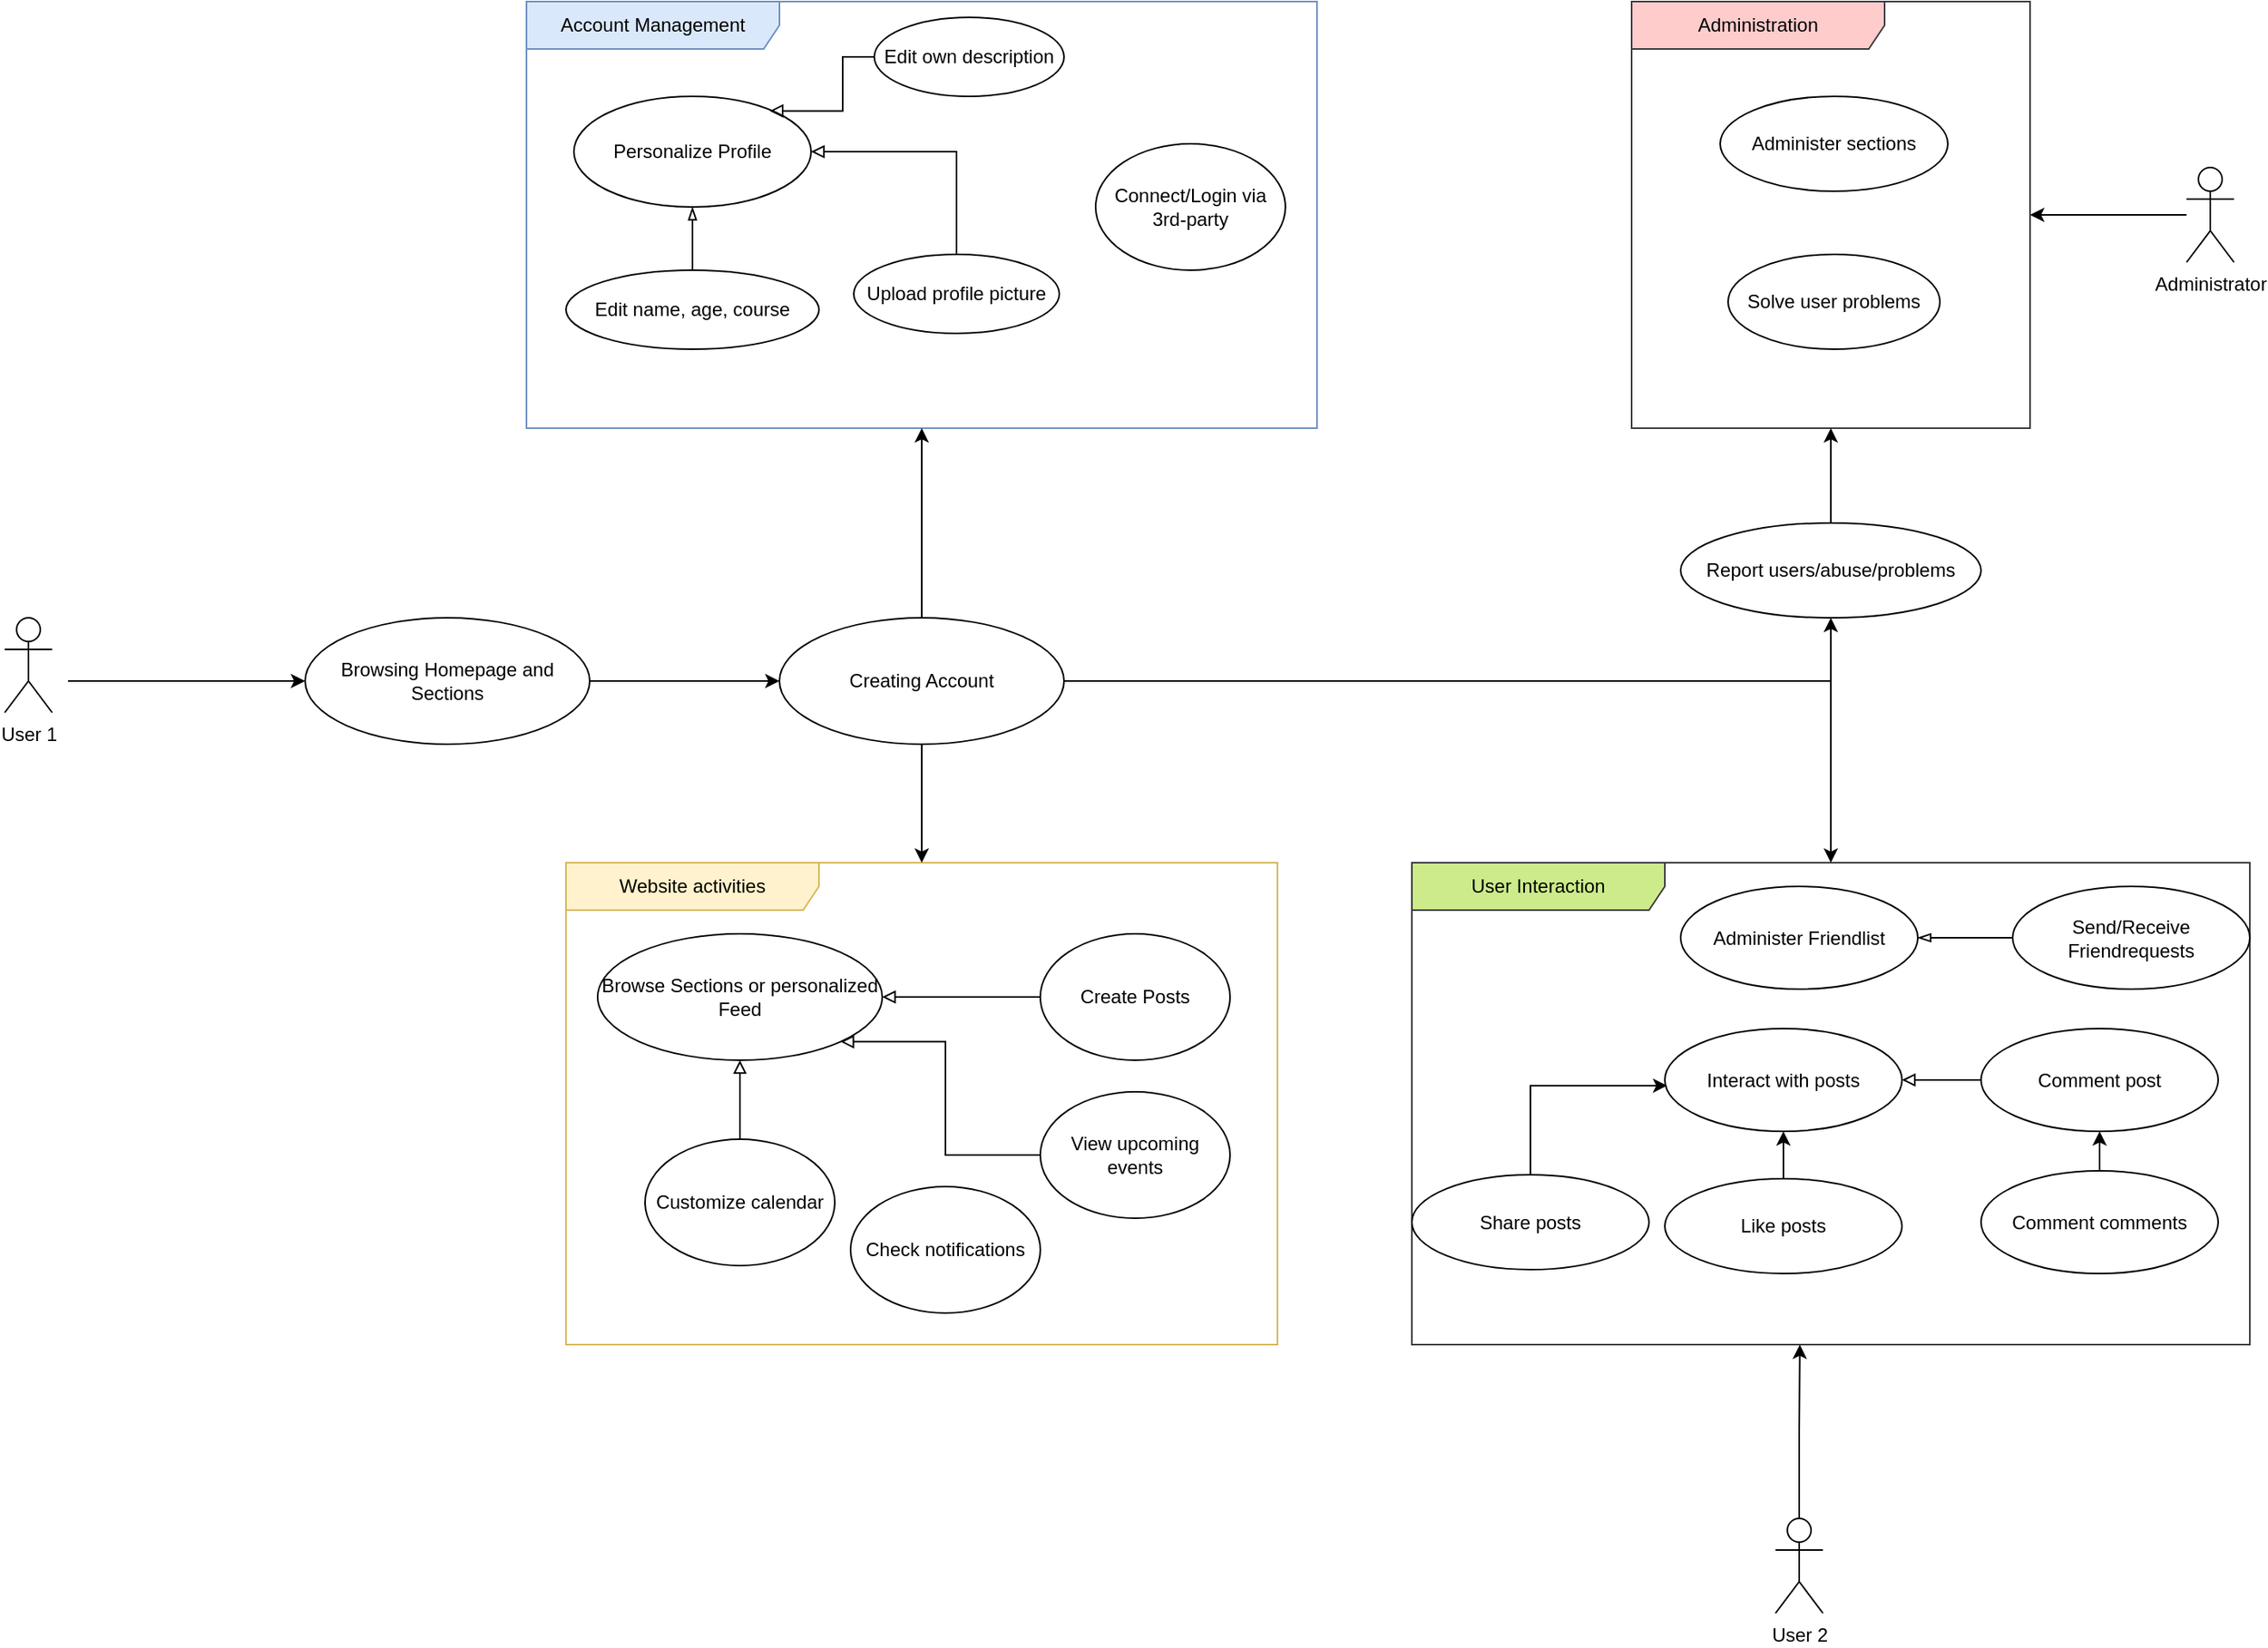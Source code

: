 <mxfile version="22.0.8" type="github">
  <diagram name="Page-1" id="b5b7bab2-c9e2-2cf4-8b2a-24fd1a2a6d21">
    <mxGraphModel dx="2390" dy="1257" grid="1" gridSize="10" guides="1" tooltips="1" connect="1" arrows="1" fold="1" page="1" pageScale="1" pageWidth="827" pageHeight="1169" background="none" math="0" shadow="0">
      <root>
        <mxCell id="0" />
        <mxCell id="1" parent="0" />
        <mxCell id="S4oMsLOUBPp5cabsK6kD-1" value="Account Management" style="shape=umlFrame;whiteSpace=wrap;html=1;pointerEvents=0;recursiveResize=0;container=1;collapsible=0;width=160;fillColor=#dae8fc;strokeColor=#6c8ebf;" vertex="1" parent="1">
          <mxGeometry x="410" y="40" width="500" height="270" as="geometry" />
        </mxCell>
        <mxCell id="S4oMsLOUBPp5cabsK6kD-24" value="Upload profile picture" style="ellipse;whiteSpace=wrap;html=1;" vertex="1" parent="S4oMsLOUBPp5cabsK6kD-1">
          <mxGeometry x="207" y="160" width="130" height="50" as="geometry" />
        </mxCell>
        <mxCell id="S4oMsLOUBPp5cabsK6kD-21" value="Edit own description" style="ellipse;whiteSpace=wrap;html=1;" vertex="1" parent="S4oMsLOUBPp5cabsK6kD-1">
          <mxGeometry x="220" y="10" width="120" height="50" as="geometry" />
        </mxCell>
        <mxCell id="S4oMsLOUBPp5cabsK6kD-27" value="Edit name, age, course" style="ellipse;whiteSpace=wrap;html=1;" vertex="1" parent="S4oMsLOUBPp5cabsK6kD-1">
          <mxGeometry x="25" y="170" width="160" height="50" as="geometry" />
        </mxCell>
        <mxCell id="S4oMsLOUBPp5cabsK6kD-22" value="Personalize Profile" style="ellipse;whiteSpace=wrap;html=1;" vertex="1" parent="S4oMsLOUBPp5cabsK6kD-1">
          <mxGeometry x="30" y="60" width="150" height="70" as="geometry" />
        </mxCell>
        <mxCell id="S4oMsLOUBPp5cabsK6kD-23" style="edgeStyle=orthogonalEdgeStyle;rounded=0;orthogonalLoop=1;jettySize=auto;html=1;exitX=0;exitY=0.5;exitDx=0;exitDy=0;entryX=0.826;entryY=0.132;entryDx=0;entryDy=0;entryPerimeter=0;endArrow=block;endFill=0;" edge="1" parent="S4oMsLOUBPp5cabsK6kD-1" source="S4oMsLOUBPp5cabsK6kD-21" target="S4oMsLOUBPp5cabsK6kD-22">
          <mxGeometry relative="1" as="geometry" />
        </mxCell>
        <mxCell id="S4oMsLOUBPp5cabsK6kD-25" style="edgeStyle=orthogonalEdgeStyle;rounded=0;orthogonalLoop=1;jettySize=auto;html=1;exitX=0.5;exitY=0;exitDx=0;exitDy=0;entryX=1;entryY=0.5;entryDx=0;entryDy=0;endArrow=block;endFill=0;" edge="1" parent="S4oMsLOUBPp5cabsK6kD-1" source="S4oMsLOUBPp5cabsK6kD-24" target="S4oMsLOUBPp5cabsK6kD-22">
          <mxGeometry relative="1" as="geometry" />
        </mxCell>
        <mxCell id="S4oMsLOUBPp5cabsK6kD-29" style="edgeStyle=orthogonalEdgeStyle;rounded=0;orthogonalLoop=1;jettySize=auto;html=1;exitX=0.5;exitY=0;exitDx=0;exitDy=0;entryX=0.5;entryY=1;entryDx=0;entryDy=0;endArrow=blockThin;endFill=0;" edge="1" parent="S4oMsLOUBPp5cabsK6kD-1" source="S4oMsLOUBPp5cabsK6kD-27" target="S4oMsLOUBPp5cabsK6kD-22">
          <mxGeometry relative="1" as="geometry" />
        </mxCell>
        <mxCell id="S4oMsLOUBPp5cabsK6kD-32" value="Connect/Login via 3rd-party" style="ellipse;whiteSpace=wrap;html=1;" vertex="1" parent="S4oMsLOUBPp5cabsK6kD-1">
          <mxGeometry x="360" y="90" width="120" height="80" as="geometry" />
        </mxCell>
        <mxCell id="S4oMsLOUBPp5cabsK6kD-2" value="User Interaction" style="shape=umlFrame;whiteSpace=wrap;html=1;pointerEvents=0;recursiveResize=0;container=1;collapsible=0;width=160;fillColor=#cdeb8b;strokeColor=#36393d;" vertex="1" parent="1">
          <mxGeometry x="970" y="585" width="530" height="305" as="geometry" />
        </mxCell>
        <mxCell id="S4oMsLOUBPp5cabsK6kD-42" value="Administer Friendlist" style="ellipse;whiteSpace=wrap;html=1;" vertex="1" parent="S4oMsLOUBPp5cabsK6kD-2">
          <mxGeometry x="170" y="15" width="150" height="65" as="geometry" />
        </mxCell>
        <mxCell id="S4oMsLOUBPp5cabsK6kD-44" value="" style="edgeStyle=orthogonalEdgeStyle;rounded=0;orthogonalLoop=1;jettySize=auto;html=1;endArrow=blockThin;endFill=0;" edge="1" parent="S4oMsLOUBPp5cabsK6kD-2" source="S4oMsLOUBPp5cabsK6kD-43" target="S4oMsLOUBPp5cabsK6kD-42">
          <mxGeometry relative="1" as="geometry" />
        </mxCell>
        <mxCell id="S4oMsLOUBPp5cabsK6kD-43" value="Send/Receive Friendrequests" style="ellipse;whiteSpace=wrap;html=1;" vertex="1" parent="S4oMsLOUBPp5cabsK6kD-2">
          <mxGeometry x="380" y="15" width="150" height="65" as="geometry" />
        </mxCell>
        <mxCell id="S4oMsLOUBPp5cabsK6kD-47" value="Interact with posts" style="ellipse;whiteSpace=wrap;html=1;" vertex="1" parent="S4oMsLOUBPp5cabsK6kD-2">
          <mxGeometry x="160" y="105" width="150" height="65" as="geometry" />
        </mxCell>
        <mxCell id="S4oMsLOUBPp5cabsK6kD-50" style="edgeStyle=orthogonalEdgeStyle;rounded=0;orthogonalLoop=1;jettySize=auto;html=1;entryX=1;entryY=0.5;entryDx=0;entryDy=0;endArrow=block;endFill=0;" edge="1" parent="S4oMsLOUBPp5cabsK6kD-2" source="S4oMsLOUBPp5cabsK6kD-49" target="S4oMsLOUBPp5cabsK6kD-47">
          <mxGeometry relative="1" as="geometry" />
        </mxCell>
        <mxCell id="S4oMsLOUBPp5cabsK6kD-49" value="Comment post" style="ellipse;whiteSpace=wrap;html=1;" vertex="1" parent="S4oMsLOUBPp5cabsK6kD-2">
          <mxGeometry x="360" y="105" width="150" height="65" as="geometry" />
        </mxCell>
        <mxCell id="S4oMsLOUBPp5cabsK6kD-52" style="edgeStyle=orthogonalEdgeStyle;rounded=0;orthogonalLoop=1;jettySize=auto;html=1;" edge="1" parent="S4oMsLOUBPp5cabsK6kD-2" source="S4oMsLOUBPp5cabsK6kD-51" target="S4oMsLOUBPp5cabsK6kD-49">
          <mxGeometry relative="1" as="geometry" />
        </mxCell>
        <mxCell id="S4oMsLOUBPp5cabsK6kD-51" value="Comment comments" style="ellipse;whiteSpace=wrap;html=1;" vertex="1" parent="S4oMsLOUBPp5cabsK6kD-2">
          <mxGeometry x="360" y="195" width="150" height="65" as="geometry" />
        </mxCell>
        <mxCell id="S4oMsLOUBPp5cabsK6kD-55" style="edgeStyle=orthogonalEdgeStyle;rounded=0;orthogonalLoop=1;jettySize=auto;html=1;exitX=0.5;exitY=0;exitDx=0;exitDy=0;entryX=0.5;entryY=1;entryDx=0;entryDy=0;" edge="1" parent="S4oMsLOUBPp5cabsK6kD-2" source="S4oMsLOUBPp5cabsK6kD-54" target="S4oMsLOUBPp5cabsK6kD-47">
          <mxGeometry relative="1" as="geometry" />
        </mxCell>
        <mxCell id="S4oMsLOUBPp5cabsK6kD-54" value="Like posts" style="ellipse;whiteSpace=wrap;html=1;" vertex="1" parent="S4oMsLOUBPp5cabsK6kD-2">
          <mxGeometry x="160" y="200" width="150" height="60" as="geometry" />
        </mxCell>
        <mxCell id="S4oMsLOUBPp5cabsK6kD-56" value="Share posts" style="ellipse;whiteSpace=wrap;html=1;" vertex="1" parent="S4oMsLOUBPp5cabsK6kD-2">
          <mxGeometry y="197.5" width="150" height="60" as="geometry" />
        </mxCell>
        <mxCell id="S4oMsLOUBPp5cabsK6kD-57" style="edgeStyle=orthogonalEdgeStyle;rounded=0;orthogonalLoop=1;jettySize=auto;html=1;exitX=0.5;exitY=0;exitDx=0;exitDy=0;entryX=0.01;entryY=0.555;entryDx=0;entryDy=0;entryPerimeter=0;" edge="1" parent="S4oMsLOUBPp5cabsK6kD-2" source="S4oMsLOUBPp5cabsK6kD-56" target="S4oMsLOUBPp5cabsK6kD-47">
          <mxGeometry relative="1" as="geometry">
            <Array as="points">
              <mxPoint x="75" y="141" />
            </Array>
          </mxGeometry>
        </mxCell>
        <mxCell id="S4oMsLOUBPp5cabsK6kD-3" value="Administration" style="shape=umlFrame;whiteSpace=wrap;html=1;pointerEvents=0;recursiveResize=0;container=1;collapsible=0;width=160;fillColor=#ffcccc;strokeColor=#36393d;" vertex="1" parent="1">
          <mxGeometry x="1109" y="40" width="252" height="270" as="geometry" />
        </mxCell>
        <mxCell id="S4oMsLOUBPp5cabsK6kD-59" value="Administer sections" style="ellipse;whiteSpace=wrap;html=1;" vertex="1" parent="S4oMsLOUBPp5cabsK6kD-3">
          <mxGeometry x="56" y="60" width="144" height="60" as="geometry" />
        </mxCell>
        <mxCell id="S4oMsLOUBPp5cabsK6kD-61" value="Solve user problems" style="ellipse;whiteSpace=wrap;html=1;" vertex="1" parent="S4oMsLOUBPp5cabsK6kD-3">
          <mxGeometry x="61" y="160" width="134" height="60" as="geometry" />
        </mxCell>
        <mxCell id="S4oMsLOUBPp5cabsK6kD-8" value="Website activities" style="shape=umlFrame;whiteSpace=wrap;html=1;pointerEvents=0;recursiveResize=0;container=1;collapsible=0;width=160;fillColor=#fff2cc;strokeColor=#d6b656;" vertex="1" parent="1">
          <mxGeometry x="435" y="585" width="450" height="305" as="geometry" />
        </mxCell>
        <mxCell id="S4oMsLOUBPp5cabsK6kD-33" value="Browse Sections or personalized Feed" style="ellipse;whiteSpace=wrap;html=1;" vertex="1" parent="S4oMsLOUBPp5cabsK6kD-8">
          <mxGeometry x="20" y="45" width="180" height="80" as="geometry" />
        </mxCell>
        <mxCell id="S4oMsLOUBPp5cabsK6kD-35" style="edgeStyle=orthogonalEdgeStyle;rounded=0;orthogonalLoop=1;jettySize=auto;html=1;exitX=0;exitY=0.5;exitDx=0;exitDy=0;entryX=1;entryY=0.5;entryDx=0;entryDy=0;endArrow=block;endFill=0;" edge="1" parent="S4oMsLOUBPp5cabsK6kD-8" source="S4oMsLOUBPp5cabsK6kD-34" target="S4oMsLOUBPp5cabsK6kD-33">
          <mxGeometry relative="1" as="geometry" />
        </mxCell>
        <mxCell id="S4oMsLOUBPp5cabsK6kD-34" value="Create Posts" style="ellipse;whiteSpace=wrap;html=1;" vertex="1" parent="S4oMsLOUBPp5cabsK6kD-8">
          <mxGeometry x="300" y="45" width="120" height="80" as="geometry" />
        </mxCell>
        <mxCell id="S4oMsLOUBPp5cabsK6kD-37" style="edgeStyle=orthogonalEdgeStyle;rounded=0;orthogonalLoop=1;jettySize=auto;html=1;exitX=0.5;exitY=0;exitDx=0;exitDy=0;entryX=0.5;entryY=1;entryDx=0;entryDy=0;endArrow=block;endFill=0;" edge="1" parent="S4oMsLOUBPp5cabsK6kD-8" source="S4oMsLOUBPp5cabsK6kD-36" target="S4oMsLOUBPp5cabsK6kD-33">
          <mxGeometry relative="1" as="geometry" />
        </mxCell>
        <mxCell id="S4oMsLOUBPp5cabsK6kD-36" value="Customize calendar" style="ellipse;whiteSpace=wrap;html=1;" vertex="1" parent="S4oMsLOUBPp5cabsK6kD-8">
          <mxGeometry x="50" y="175" width="120" height="80" as="geometry" />
        </mxCell>
        <mxCell id="S4oMsLOUBPp5cabsK6kD-40" style="edgeStyle=orthogonalEdgeStyle;rounded=0;orthogonalLoop=1;jettySize=auto;html=1;exitX=0;exitY=0.5;exitDx=0;exitDy=0;entryX=1;entryY=1;entryDx=0;entryDy=0;endArrow=block;endFill=0;" edge="1" parent="S4oMsLOUBPp5cabsK6kD-8" source="S4oMsLOUBPp5cabsK6kD-38" target="S4oMsLOUBPp5cabsK6kD-33">
          <mxGeometry relative="1" as="geometry">
            <Array as="points">
              <mxPoint x="240" y="185" />
              <mxPoint x="240" y="113" />
            </Array>
          </mxGeometry>
        </mxCell>
        <mxCell id="S4oMsLOUBPp5cabsK6kD-38" value="View upcoming events" style="ellipse;whiteSpace=wrap;html=1;" vertex="1" parent="S4oMsLOUBPp5cabsK6kD-8">
          <mxGeometry x="300" y="145" width="120" height="80" as="geometry" />
        </mxCell>
        <mxCell id="S4oMsLOUBPp5cabsK6kD-53" value="Check notifications" style="ellipse;whiteSpace=wrap;html=1;" vertex="1" parent="S4oMsLOUBPp5cabsK6kD-8">
          <mxGeometry x="180" y="205" width="120" height="80" as="geometry" />
        </mxCell>
        <mxCell id="S4oMsLOUBPp5cabsK6kD-9" value="User 1" style="shape=umlActor;verticalLabelPosition=bottom;verticalAlign=top;html=1;" vertex="1" parent="1">
          <mxGeometry x="80" y="430" width="30" height="60" as="geometry" />
        </mxCell>
        <mxCell id="S4oMsLOUBPp5cabsK6kD-17" style="edgeStyle=orthogonalEdgeStyle;rounded=0;orthogonalLoop=1;jettySize=auto;html=1;exitX=1;exitY=0.5;exitDx=0;exitDy=0;" edge="1" parent="1" source="S4oMsLOUBPp5cabsK6kD-14" target="S4oMsLOUBPp5cabsK6kD-16">
          <mxGeometry relative="1" as="geometry" />
        </mxCell>
        <mxCell id="S4oMsLOUBPp5cabsK6kD-14" value="Browsing Homepage and Sections" style="ellipse;whiteSpace=wrap;html=1;" vertex="1" parent="1">
          <mxGeometry x="270" y="430" width="180" height="80" as="geometry" />
        </mxCell>
        <mxCell id="S4oMsLOUBPp5cabsK6kD-15" value="" style="endArrow=classic;html=1;rounded=0;" edge="1" parent="1" target="S4oMsLOUBPp5cabsK6kD-14">
          <mxGeometry width="50" height="50" relative="1" as="geometry">
            <mxPoint x="120" y="470" as="sourcePoint" />
            <mxPoint x="270" y="470" as="targetPoint" />
          </mxGeometry>
        </mxCell>
        <mxCell id="S4oMsLOUBPp5cabsK6kD-31" style="edgeStyle=orthogonalEdgeStyle;rounded=0;orthogonalLoop=1;jettySize=auto;html=1;exitX=0.5;exitY=0;exitDx=0;exitDy=0;" edge="1" parent="1" source="S4oMsLOUBPp5cabsK6kD-16" target="S4oMsLOUBPp5cabsK6kD-1">
          <mxGeometry relative="1" as="geometry" />
        </mxCell>
        <mxCell id="S4oMsLOUBPp5cabsK6kD-48" style="edgeStyle=orthogonalEdgeStyle;rounded=0;orthogonalLoop=1;jettySize=auto;html=1;" edge="1" parent="1" source="S4oMsLOUBPp5cabsK6kD-16" target="S4oMsLOUBPp5cabsK6kD-2">
          <mxGeometry relative="1" as="geometry" />
        </mxCell>
        <mxCell id="S4oMsLOUBPp5cabsK6kD-66" style="edgeStyle=orthogonalEdgeStyle;rounded=0;orthogonalLoop=1;jettySize=auto;html=1;entryX=0.5;entryY=1;entryDx=0;entryDy=0;" edge="1" parent="1" source="S4oMsLOUBPp5cabsK6kD-16" target="S4oMsLOUBPp5cabsK6kD-60">
          <mxGeometry relative="1" as="geometry" />
        </mxCell>
        <mxCell id="S4oMsLOUBPp5cabsK6kD-16" value="Creating Account" style="ellipse;whiteSpace=wrap;html=1;" vertex="1" parent="1">
          <mxGeometry x="570" y="430" width="180" height="80" as="geometry" />
        </mxCell>
        <mxCell id="S4oMsLOUBPp5cabsK6kD-41" style="edgeStyle=orthogonalEdgeStyle;rounded=0;orthogonalLoop=1;jettySize=auto;html=1;exitX=0.5;exitY=1;exitDx=0;exitDy=0;" edge="1" parent="1" source="S4oMsLOUBPp5cabsK6kD-16" target="S4oMsLOUBPp5cabsK6kD-8">
          <mxGeometry relative="1" as="geometry">
            <mxPoint x="660" y="580" as="targetPoint" />
          </mxGeometry>
        </mxCell>
        <mxCell id="S4oMsLOUBPp5cabsK6kD-45" value="User 2" style="shape=umlActor;verticalLabelPosition=bottom;verticalAlign=top;html=1;" vertex="1" parent="1">
          <mxGeometry x="1200" y="1000" width="30" height="60" as="geometry" />
        </mxCell>
        <mxCell id="S4oMsLOUBPp5cabsK6kD-46" style="edgeStyle=orthogonalEdgeStyle;rounded=0;orthogonalLoop=1;jettySize=auto;html=1;entryX=0.463;entryY=1;entryDx=0;entryDy=0;entryPerimeter=0;" edge="1" parent="1" source="S4oMsLOUBPp5cabsK6kD-45" target="S4oMsLOUBPp5cabsK6kD-2">
          <mxGeometry relative="1" as="geometry">
            <mxPoint x="1160" y="900" as="targetPoint" />
          </mxGeometry>
        </mxCell>
        <mxCell id="S4oMsLOUBPp5cabsK6kD-65" style="edgeStyle=orthogonalEdgeStyle;rounded=0;orthogonalLoop=1;jettySize=auto;html=1;" edge="1" parent="1" source="S4oMsLOUBPp5cabsK6kD-62" target="S4oMsLOUBPp5cabsK6kD-3">
          <mxGeometry relative="1" as="geometry" />
        </mxCell>
        <mxCell id="S4oMsLOUBPp5cabsK6kD-62" value="Administrator" style="shape=umlActor;verticalLabelPosition=bottom;verticalAlign=top;html=1;" vertex="1" parent="1">
          <mxGeometry x="1460" y="145" width="30" height="60" as="geometry" />
        </mxCell>
        <mxCell id="S4oMsLOUBPp5cabsK6kD-68" style="edgeStyle=orthogonalEdgeStyle;rounded=0;orthogonalLoop=1;jettySize=auto;html=1;exitX=0.5;exitY=0;exitDx=0;exitDy=0;" edge="1" parent="1" source="S4oMsLOUBPp5cabsK6kD-60" target="S4oMsLOUBPp5cabsK6kD-3">
          <mxGeometry relative="1" as="geometry" />
        </mxCell>
        <mxCell id="S4oMsLOUBPp5cabsK6kD-60" value="Report users/abuse/problems" style="ellipse;whiteSpace=wrap;html=1;" vertex="1" parent="1">
          <mxGeometry x="1140" y="370" width="190" height="60" as="geometry" />
        </mxCell>
      </root>
    </mxGraphModel>
  </diagram>
</mxfile>
